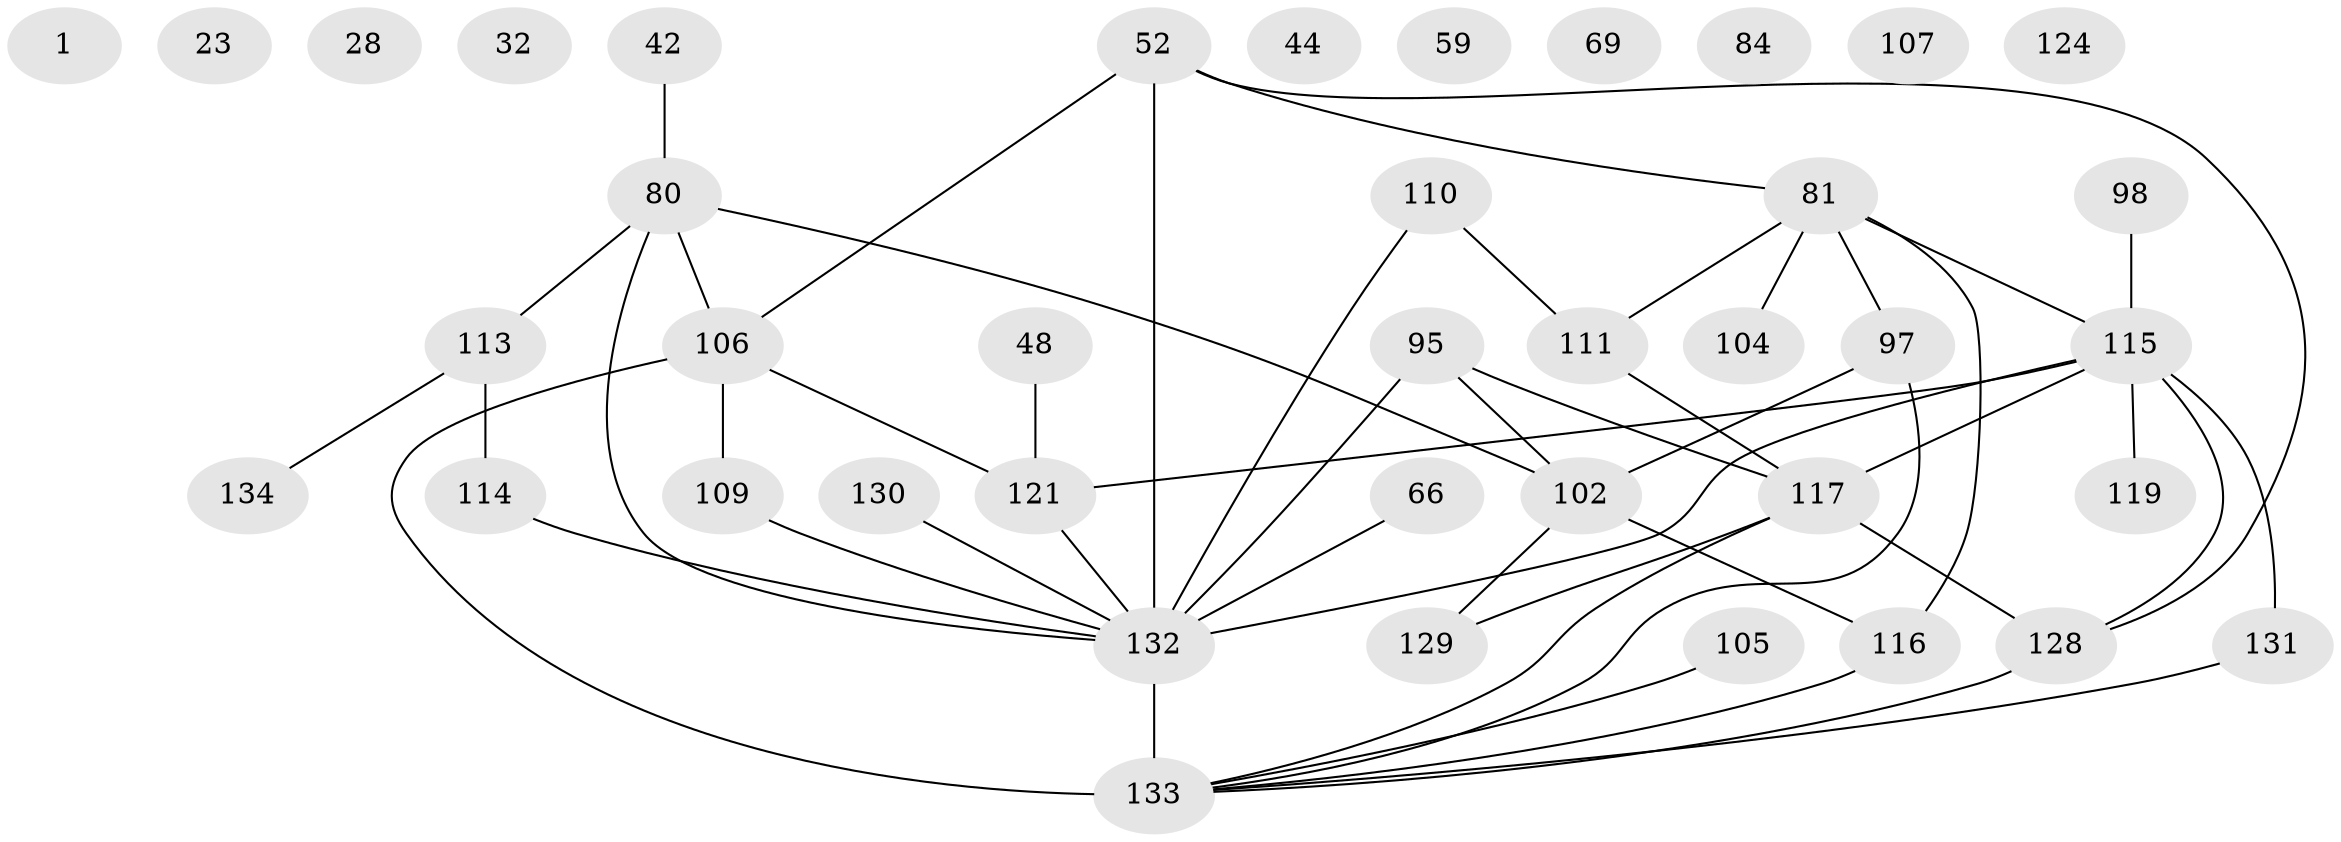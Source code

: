 // original degree distribution, {0: 0.07462686567164178, 4: 0.1417910447761194, 7: 0.022388059701492536, 2: 0.19402985074626866, 5: 0.05223880597014925, 3: 0.30597014925373134, 1: 0.19402985074626866, 9: 0.007462686567164179, 6: 0.007462686567164179}
// Generated by graph-tools (version 1.1) at 2025/42/03/04/25 21:42:36]
// undirected, 40 vertices, 50 edges
graph export_dot {
graph [start="1"]
  node [color=gray90,style=filled];
  1;
  23;
  28;
  32;
  42;
  44;
  48;
  52 [super="+36"];
  59;
  66;
  69;
  80 [super="+68+14+54+24"];
  81 [super="+43+61"];
  84;
  95 [super="+89"];
  97 [super="+91"];
  98;
  102 [super="+39+94"];
  104;
  105;
  106 [super="+20+56+103"];
  107;
  109 [super="+85"];
  110 [super="+34"];
  111 [super="+92"];
  113 [super="+40+49+72"];
  114 [super="+88"];
  115 [super="+87+65+93+60"];
  116;
  117 [super="+50+3"];
  119;
  121 [super="+5+13+12+86"];
  124;
  128 [super="+112+122+126"];
  129 [super="+26+71"];
  130;
  131;
  132 [super="+118+120"];
  133 [super="+67+108+127"];
  134;
  42 -- 80;
  48 -- 121;
  52 -- 81 [weight=2];
  52 -- 132 [weight=5];
  52 -- 106;
  52 -- 128 [weight=2];
  66 -- 132;
  80 -- 113 [weight=2];
  80 -- 102 [weight=2];
  80 -- 132;
  80 -- 106;
  81 -- 111 [weight=2];
  81 -- 116;
  81 -- 104;
  81 -- 115 [weight=2];
  81 -- 97 [weight=2];
  95 -- 117;
  95 -- 102;
  95 -- 132 [weight=3];
  97 -- 133;
  97 -- 102;
  98 -- 115;
  102 -- 116 [weight=2];
  102 -- 129;
  105 -- 133;
  106 -- 133 [weight=5];
  106 -- 121;
  106 -- 109;
  109 -- 132;
  110 -- 111;
  110 -- 132;
  111 -- 117;
  113 -- 114;
  113 -- 134;
  114 -- 132;
  115 -- 131;
  115 -- 117;
  115 -- 132 [weight=3];
  115 -- 119;
  115 -- 121;
  115 -- 128;
  116 -- 133;
  117 -- 133;
  117 -- 129;
  117 -- 128 [weight=3];
  121 -- 132 [weight=5];
  128 -- 133 [weight=2];
  130 -- 132;
  131 -- 133;
  132 -- 133 [weight=3];
}

